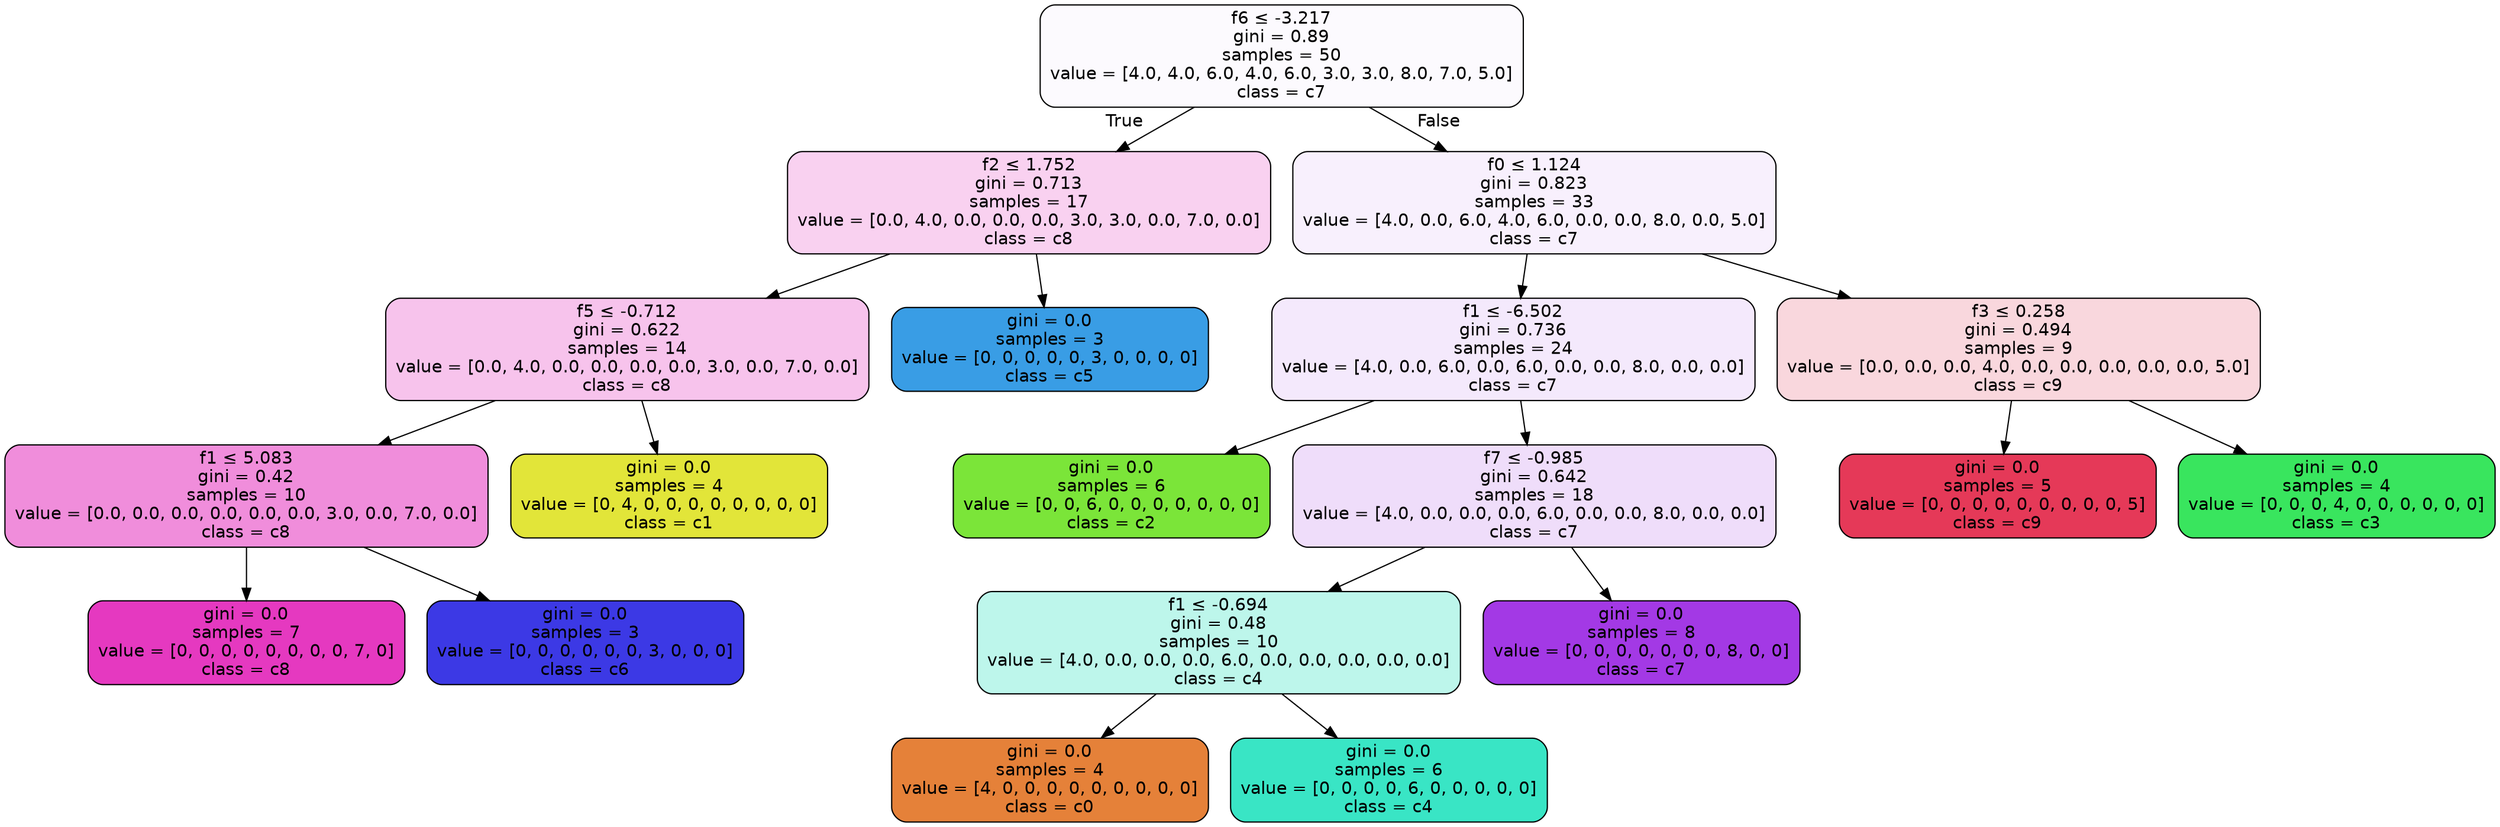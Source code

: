digraph Tree {
node [shape=box, style="filled, rounded", color="black", fontname=helvetica] ;
edge [fontname=helvetica] ;
0 [label=<f6 &le; -3.217<br/>gini = 0.89<br/>samples = 50<br/>value = [4.0, 4.0, 6.0, 4.0, 6.0, 3.0, 3.0, 8.0, 7.0, 5.0]<br/>class = c7>, fillcolor="#a339e506"] ;
1 [label=<f2 &le; 1.752<br/>gini = 0.713<br/>samples = 17<br/>value = [0.0, 4.0, 0.0, 0.0, 0.0, 3.0, 3.0, 0.0, 7.0, 0.0]<br/>class = c8>, fillcolor="#e539c03b"] ;
0 -> 1 [labeldistance=2.5, labelangle=45, headlabel="True"] ;
2 [label=<f5 &le; -0.712<br/>gini = 0.622<br/>samples = 14<br/>value = [0.0, 4.0, 0.0, 0.0, 0.0, 0.0, 3.0, 0.0, 7.0, 0.0]<br/>class = c8>, fillcolor="#e539c04d"] ;
1 -> 2 ;
3 [label=<f1 &le; 5.083<br/>gini = 0.42<br/>samples = 10<br/>value = [0.0, 0.0, 0.0, 0.0, 0.0, 0.0, 3.0, 0.0, 7.0, 0.0]<br/>class = c8>, fillcolor="#e539c092"] ;
2 -> 3 ;
4 [label=<gini = 0.0<br/>samples = 7<br/>value = [0, 0, 0, 0, 0, 0, 0, 0, 7, 0]<br/>class = c8>, fillcolor="#e539c0ff"] ;
3 -> 4 ;
5 [label=<gini = 0.0<br/>samples = 3<br/>value = [0, 0, 0, 0, 0, 0, 3, 0, 0, 0]<br/>class = c6>, fillcolor="#3c39e5ff"] ;
3 -> 5 ;
6 [label=<gini = 0.0<br/>samples = 4<br/>value = [0, 4, 0, 0, 0, 0, 0, 0, 0, 0]<br/>class = c1>, fillcolor="#e2e539ff"] ;
2 -> 6 ;
7 [label=<gini = 0.0<br/>samples = 3<br/>value = [0, 0, 0, 0, 0, 3, 0, 0, 0, 0]<br/>class = c5>, fillcolor="#399de5ff"] ;
1 -> 7 ;
8 [label=<f0 &le; 1.124<br/>gini = 0.823<br/>samples = 33<br/>value = [4.0, 0.0, 6.0, 4.0, 6.0, 0.0, 0.0, 8.0, 0.0, 5.0]<br/>class = c7>, fillcolor="#a339e513"] ;
0 -> 8 [labeldistance=2.5, labelangle=-45, headlabel="False"] ;
9 [label=<f1 &le; -6.502<br/>gini = 0.736<br/>samples = 24<br/>value = [4.0, 0.0, 6.0, 0.0, 6.0, 0.0, 0.0, 8.0, 0.0, 0.0]<br/>class = c7>, fillcolor="#a339e51c"] ;
8 -> 9 ;
10 [label=<gini = 0.0<br/>samples = 6<br/>value = [0, 0, 6, 0, 0, 0, 0, 0, 0, 0]<br/>class = c2>, fillcolor="#7be539ff"] ;
9 -> 10 ;
11 [label=<f7 &le; -0.985<br/>gini = 0.642<br/>samples = 18<br/>value = [4.0, 0.0, 0.0, 0.0, 6.0, 0.0, 0.0, 8.0, 0.0, 0.0]<br/>class = c7>, fillcolor="#a339e52b"] ;
9 -> 11 ;
12 [label=<f1 &le; -0.694<br/>gini = 0.48<br/>samples = 10<br/>value = [4.0, 0.0, 0.0, 0.0, 6.0, 0.0, 0.0, 0.0, 0.0, 0.0]<br/>class = c4>, fillcolor="#39e5c555"] ;
11 -> 12 ;
13 [label=<gini = 0.0<br/>samples = 4<br/>value = [4, 0, 0, 0, 0, 0, 0, 0, 0, 0]<br/>class = c0>, fillcolor="#e58139ff"] ;
12 -> 13 ;
14 [label=<gini = 0.0<br/>samples = 6<br/>value = [0, 0, 0, 0, 6, 0, 0, 0, 0, 0]<br/>class = c4>, fillcolor="#39e5c5ff"] ;
12 -> 14 ;
15 [label=<gini = 0.0<br/>samples = 8<br/>value = [0, 0, 0, 0, 0, 0, 0, 8, 0, 0]<br/>class = c7>, fillcolor="#a339e5ff"] ;
11 -> 15 ;
16 [label=<f3 &le; 0.258<br/>gini = 0.494<br/>samples = 9<br/>value = [0.0, 0.0, 0.0, 4.0, 0.0, 0.0, 0.0, 0.0, 0.0, 5.0]<br/>class = c9>, fillcolor="#e5395833"] ;
8 -> 16 ;
17 [label=<gini = 0.0<br/>samples = 5<br/>value = [0, 0, 0, 0, 0, 0, 0, 0, 0, 5]<br/>class = c9>, fillcolor="#e53958ff"] ;
16 -> 17 ;
18 [label=<gini = 0.0<br/>samples = 4<br/>value = [0, 0, 0, 4, 0, 0, 0, 0, 0, 0]<br/>class = c3>, fillcolor="#39e55eff"] ;
16 -> 18 ;
}
